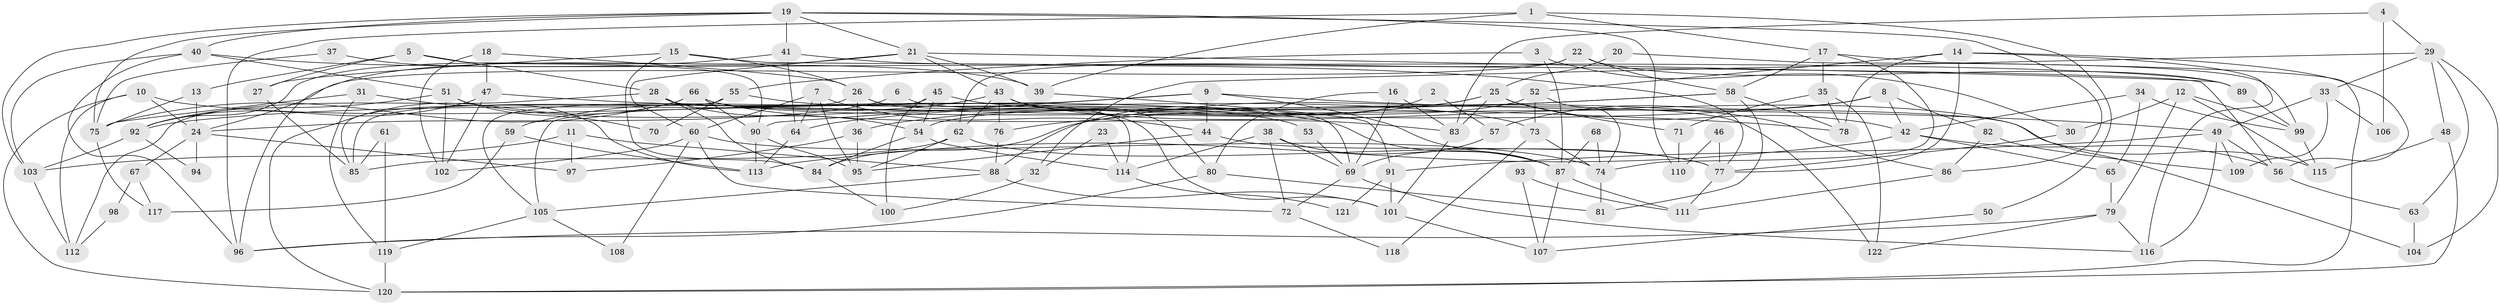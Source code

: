 // coarse degree distribution, {6: 0.10588235294117647, 2: 0.1411764705882353, 7: 0.047058823529411764, 4: 0.23529411764705882, 3: 0.21176470588235294, 5: 0.2, 12: 0.011764705882352941, 8: 0.023529411764705882, 9: 0.011764705882352941, 10: 0.011764705882352941}
// Generated by graph-tools (version 1.1) at 2025/54/03/04/25 21:54:16]
// undirected, 122 vertices, 244 edges
graph export_dot {
graph [start="1"]
  node [color=gray90,style=filled];
  1;
  2;
  3;
  4;
  5;
  6;
  7;
  8;
  9;
  10;
  11;
  12;
  13;
  14;
  15;
  16;
  17;
  18;
  19;
  20;
  21;
  22;
  23;
  24;
  25;
  26;
  27;
  28;
  29;
  30;
  31;
  32;
  33;
  34;
  35;
  36;
  37;
  38;
  39;
  40;
  41;
  42;
  43;
  44;
  45;
  46;
  47;
  48;
  49;
  50;
  51;
  52;
  53;
  54;
  55;
  56;
  57;
  58;
  59;
  60;
  61;
  62;
  63;
  64;
  65;
  66;
  67;
  68;
  69;
  70;
  71;
  72;
  73;
  74;
  75;
  76;
  77;
  78;
  79;
  80;
  81;
  82;
  83;
  84;
  85;
  86;
  87;
  88;
  89;
  90;
  91;
  92;
  93;
  94;
  95;
  96;
  97;
  98;
  99;
  100;
  101;
  102;
  103;
  104;
  105;
  106;
  107;
  108;
  109;
  110;
  111;
  112;
  113;
  114;
  115;
  116;
  117;
  118;
  119;
  120;
  121;
  122;
  1 -- 17;
  1 -- 39;
  1 -- 50;
  1 -- 96;
  2 -- 88;
  2 -- 57;
  3 -- 87;
  3 -- 30;
  3 -- 55;
  4 -- 29;
  4 -- 83;
  4 -- 106;
  5 -- 90;
  5 -- 28;
  5 -- 13;
  5 -- 27;
  6 -- 24;
  6 -- 122;
  7 -- 95;
  7 -- 44;
  7 -- 60;
  7 -- 64;
  8 -- 92;
  8 -- 42;
  8 -- 57;
  8 -- 82;
  9 -- 44;
  9 -- 90;
  9 -- 49;
  9 -- 87;
  9 -- 105;
  10 -- 87;
  10 -- 24;
  10 -- 112;
  10 -- 120;
  11 -- 103;
  11 -- 88;
  11 -- 97;
  12 -- 99;
  12 -- 79;
  12 -- 30;
  12 -- 115;
  13 -- 24;
  13 -- 75;
  14 -- 77;
  14 -- 78;
  14 -- 52;
  14 -- 56;
  14 -- 116;
  15 -- 84;
  15 -- 56;
  15 -- 26;
  15 -- 27;
  16 -- 83;
  16 -- 69;
  16 -- 80;
  17 -- 74;
  17 -- 58;
  17 -- 35;
  17 -- 120;
  18 -- 26;
  18 -- 102;
  18 -- 47;
  19 -- 75;
  19 -- 40;
  19 -- 21;
  19 -- 41;
  19 -- 86;
  19 -- 103;
  19 -- 110;
  20 -- 25;
  20 -- 99;
  21 -- 43;
  21 -- 39;
  21 -- 60;
  21 -- 89;
  21 -- 96;
  22 -- 89;
  22 -- 58;
  22 -- 24;
  22 -- 62;
  23 -- 32;
  23 -- 114;
  24 -- 97;
  24 -- 67;
  24 -- 94;
  25 -- 64;
  25 -- 42;
  25 -- 36;
  25 -- 71;
  25 -- 83;
  26 -- 85;
  26 -- 36;
  26 -- 69;
  26 -- 101;
  27 -- 85;
  28 -- 114;
  28 -- 112;
  28 -- 54;
  28 -- 84;
  29 -- 48;
  29 -- 63;
  29 -- 32;
  29 -- 33;
  29 -- 104;
  30 -- 77;
  31 -- 75;
  31 -- 119;
  31 -- 113;
  32 -- 100;
  33 -- 49;
  33 -- 106;
  33 -- 109;
  34 -- 65;
  34 -- 99;
  34 -- 42;
  35 -- 78;
  35 -- 71;
  35 -- 122;
  36 -- 95;
  36 -- 97;
  37 -- 75;
  37 -- 39;
  38 -- 72;
  38 -- 69;
  38 -- 87;
  38 -- 114;
  39 -- 91;
  40 -- 96;
  40 -- 103;
  40 -- 51;
  40 -- 77;
  41 -- 64;
  41 -- 89;
  41 -- 92;
  42 -- 56;
  42 -- 65;
  42 -- 113;
  43 -- 80;
  43 -- 62;
  43 -- 59;
  43 -- 76;
  43 -- 104;
  44 -- 77;
  44 -- 95;
  45 -- 105;
  45 -- 54;
  45 -- 86;
  45 -- 100;
  46 -- 77;
  46 -- 110;
  47 -- 92;
  47 -- 78;
  47 -- 102;
  48 -- 120;
  48 -- 115;
  49 -- 109;
  49 -- 56;
  49 -- 91;
  49 -- 116;
  50 -- 107;
  51 -- 102;
  51 -- 53;
  51 -- 70;
  51 -- 92;
  52 -- 74;
  52 -- 54;
  52 -- 73;
  53 -- 69;
  54 -- 84;
  54 -- 114;
  55 -- 85;
  55 -- 70;
  55 -- 73;
  56 -- 63;
  57 -- 69;
  58 -- 81;
  58 -- 84;
  58 -- 76;
  58 -- 78;
  59 -- 113;
  59 -- 117;
  60 -- 72;
  60 -- 74;
  60 -- 102;
  60 -- 108;
  61 -- 119;
  61 -- 85;
  62 -- 77;
  62 -- 85;
  62 -- 95;
  63 -- 104;
  64 -- 113;
  65 -- 79;
  66 -- 120;
  66 -- 90;
  66 -- 75;
  66 -- 83;
  66 -- 115;
  67 -- 117;
  67 -- 98;
  68 -- 74;
  68 -- 87;
  69 -- 116;
  69 -- 72;
  71 -- 110;
  72 -- 118;
  73 -- 74;
  73 -- 118;
  74 -- 81;
  75 -- 117;
  76 -- 88;
  77 -- 111;
  79 -- 116;
  79 -- 96;
  79 -- 122;
  80 -- 96;
  80 -- 81;
  82 -- 86;
  82 -- 109;
  83 -- 101;
  84 -- 100;
  86 -- 111;
  87 -- 107;
  87 -- 111;
  88 -- 101;
  88 -- 105;
  89 -- 99;
  90 -- 113;
  90 -- 95;
  91 -- 101;
  91 -- 121;
  92 -- 94;
  92 -- 103;
  93 -- 111;
  93 -- 107;
  98 -- 112;
  99 -- 115;
  101 -- 107;
  103 -- 112;
  105 -- 108;
  105 -- 119;
  114 -- 121;
  119 -- 120;
}
